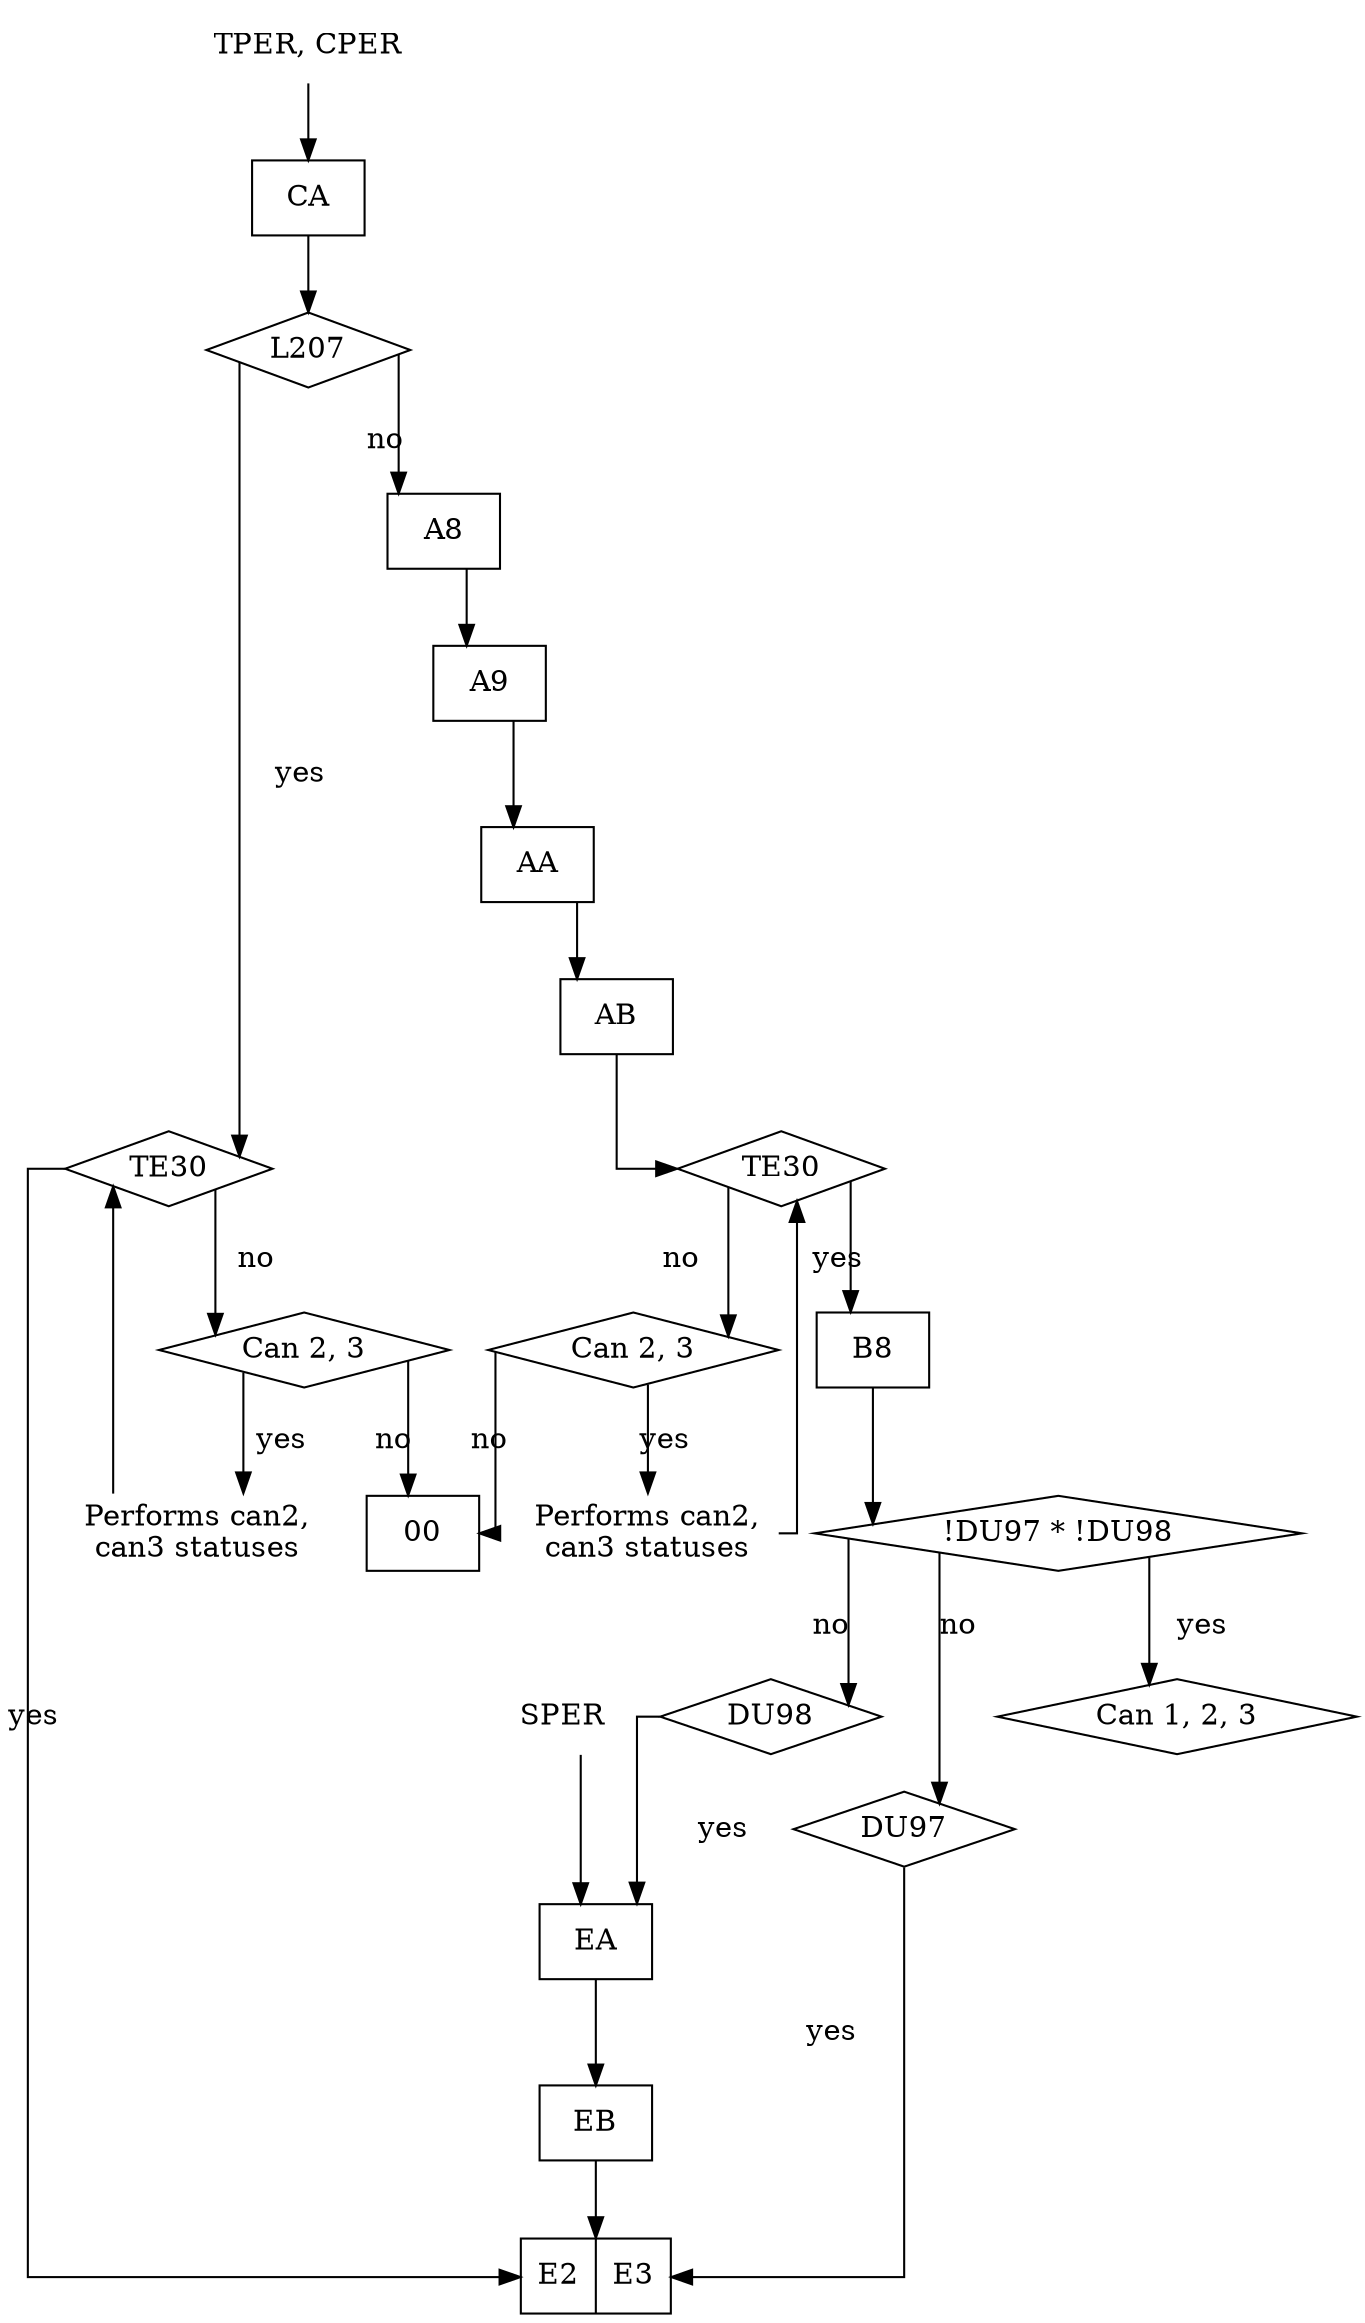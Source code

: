 // UCE 460 - 140231300 (fo. 14) - External sequence - TPER, CPER
    
digraph G {
    graph [ splines = ortho ]
    node  [ shape = box ]
    
    start -> CA
    CA    -> cond1
    cond1 -> cond2 [ label = "yes" ]
    cond1 -> A8    [ label = "no"  ]
    
    A8    -> A9
    A9    -> AA
    AA    -> AB
    AB    -> cond3
    cond3 -> B8    [ label = "yes" ]
    cond3 -> cond4 [ label = "no"  ]
    
    cond4 -> 00    [ label = "no"  ]
    cond4 -> note  [ label = "yes" ]
    note  -> cond3
    
    cond2 -> E2E3  [ label = "yes" ]
    cond2 -> cond5 [ label = "no"  ]
    
    cond5 -> 00    [ label = "no"  ]
    cond5 -> note1 [ label = "yes" ]
    
    note1 -> cond2
    
    B8    -> cond6
    cond6 -> cond7 [ label = "yes" ]
    cond6 -> cond8 [ label = "no"  ]
    cond6 -> cond9 [ label = "no"  ]
    
    cond8 -> EA    [ label = "yes" ]
    cond9 -> E2E3  [ label = "yes" ]
    
    note2 -> EA 
    EA -> EB
    EB -> E2E3
    
    start [ shape = none ; label = "TPER, CPER" ]
    note  [ shape = none ; label = "Performs can2,\ncan3 statuses" ]
    note1 [ shape = none ; label = "Performs can2,\ncan3 statuses" ]
    note2 [ shape = none ; label = "SPER" ]
    
    E2E3  [ shape = record ; label = "E2|E3" ]
    
    cond1 [ shape = diamond ; label = "L207"]
    cond2 [ shape = diamond ; label = "TE30"]
    cond3 [ shape = diamond ; label = "TE30"]
    cond4 [ shape = diamond ; label = "Can 2, 3"]
    cond5 [ shape = diamond ; label = "Can 2, 3"]
    cond6 [ shape = diamond ; label = "!DU97 * !DU98"]
    cond7 [ shape = diamond ; label = "Can 1, 2, 3"]
    cond8 [ shape = diamond ; label = "DU98"]
    cond9 [ shape = diamond ; label = "DU97"]
}

